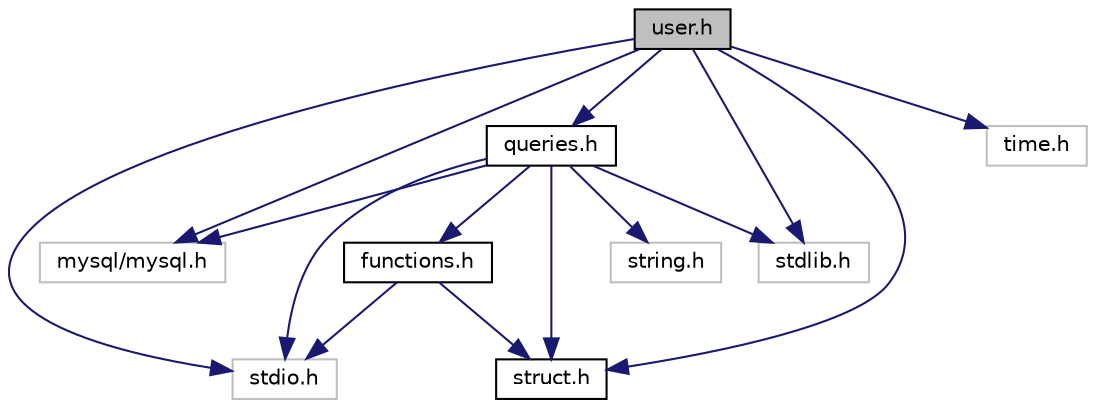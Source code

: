 digraph "user.h"
{
 // LATEX_PDF_SIZE
  edge [fontname="Helvetica",fontsize="10",labelfontname="Helvetica",labelfontsize="10"];
  node [fontname="Helvetica",fontsize="10",shape=record];
  Node1 [label="user.h",height=0.2,width=0.4,color="black", fillcolor="grey75", style="filled", fontcolor="black",tooltip="Fichier d'en-tête pour les fonctions et structures liées à l'utilisateur. Ce fichier contient les déc..."];
  Node1 -> Node2 [color="midnightblue",fontsize="10",style="solid"];
  Node2 [label="mysql/mysql.h",height=0.2,width=0.4,color="grey75", fillcolor="white", style="filled",tooltip=" "];
  Node1 -> Node3 [color="midnightblue",fontsize="10",style="solid"];
  Node3 [label="stdio.h",height=0.2,width=0.4,color="grey75", fillcolor="white", style="filled",tooltip=" "];
  Node1 -> Node4 [color="midnightblue",fontsize="10",style="solid"];
  Node4 [label="stdlib.h",height=0.2,width=0.4,color="grey75", fillcolor="white", style="filled",tooltip=" "];
  Node1 -> Node5 [color="midnightblue",fontsize="10",style="solid"];
  Node5 [label="time.h",height=0.2,width=0.4,color="grey75", fillcolor="white", style="filled",tooltip=" "];
  Node1 -> Node6 [color="midnightblue",fontsize="10",style="solid"];
  Node6 [label="struct.h",height=0.2,width=0.4,color="black", fillcolor="white", style="filled",URL="$struct_8h.html",tooltip="Définit les structures utilisées dans le programme de gestion d'événements. Les structures comprennen..."];
  Node1 -> Node7 [color="midnightblue",fontsize="10",style="solid"];
  Node7 [label="queries.h",height=0.2,width=0.4,color="black", fillcolor="white", style="filled",URL="$queries_8h.html",tooltip="This file contains function declarations for performing various database queries related to users,..."];
  Node7 -> Node2 [color="midnightblue",fontsize="10",style="solid"];
  Node7 -> Node4 [color="midnightblue",fontsize="10",style="solid"];
  Node7 -> Node3 [color="midnightblue",fontsize="10",style="solid"];
  Node7 -> Node6 [color="midnightblue",fontsize="10",style="solid"];
  Node7 -> Node8 [color="midnightblue",fontsize="10",style="solid"];
  Node8 [label="string.h",height=0.2,width=0.4,color="grey75", fillcolor="white", style="filled",tooltip=" "];
  Node7 -> Node9 [color="midnightblue",fontsize="10",style="solid"];
  Node9 [label="functions.h",height=0.2,width=0.4,color="black", fillcolor="white", style="filled",URL="$functions_8h.html",tooltip="Définition des fonctions principales du programme de gestion d'événements. Ce fichier contient la déf..."];
  Node9 -> Node6 [color="midnightblue",fontsize="10",style="solid"];
  Node9 -> Node3 [color="midnightblue",fontsize="10",style="solid"];
}
